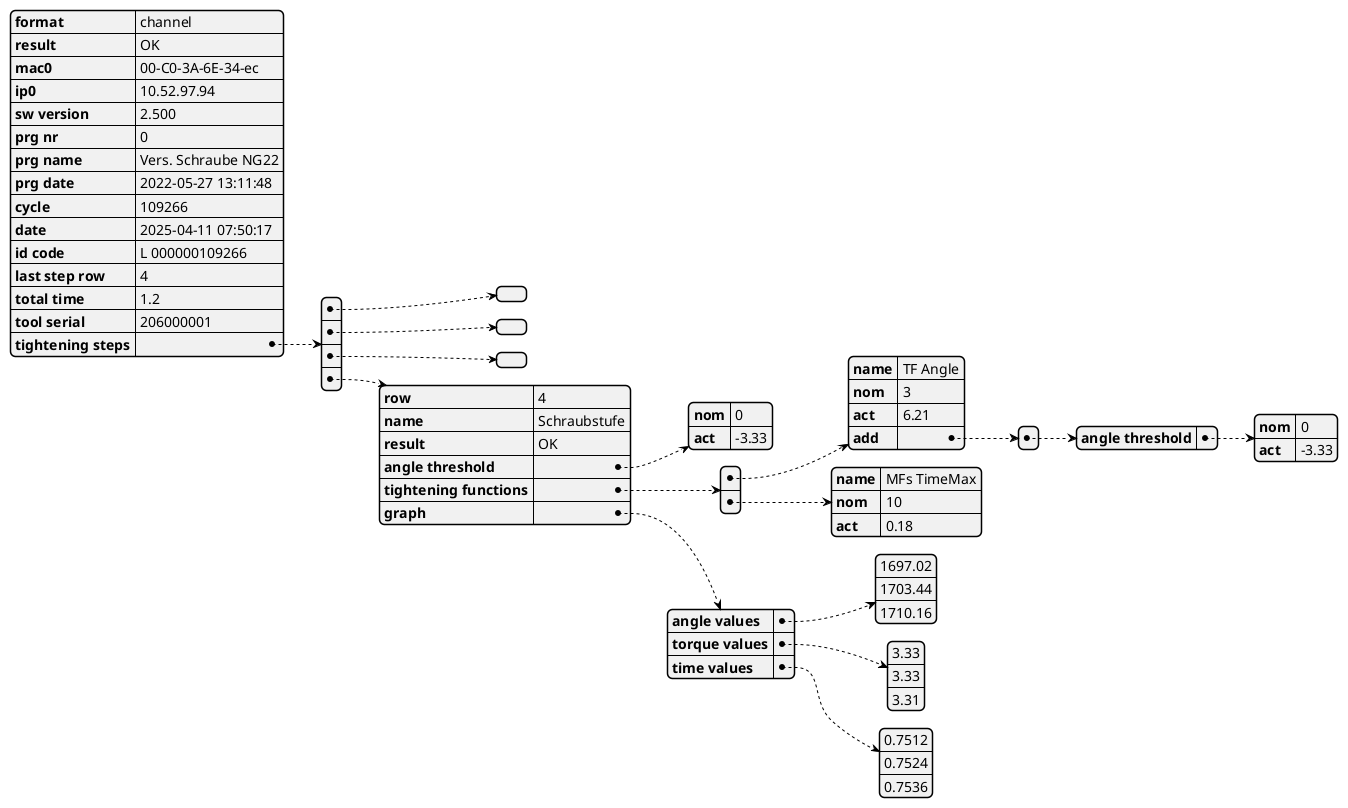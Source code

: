 @startjson  MFV23_Halle101_11461CP
{ 
  "format": "channel",
  "result": "OK",
  "mac0": "00-C0-3A-6E-34-ec",
  "ip0": "10.52.97.94",
  "sw version": "2.500",
  "prg nr": 0,
  "prg name": "Vers. Schraube NG22",
  "prg date": "2022-05-27 13:11:48",
  "cycle": 109266,
  "date": "2025-04-11 07:50:17",
  "id code": "L 000000109266",
  "last step row": "4",
  "total time": "1.2",
  "tool serial": 206000001,
  "tightening steps": [
    {},{},{},{
      "row": "4",
      "name": "Schraubstufe",
      "result": "OK",
      "angle threshold": { "nom": 0, "act": -3.33 },
      "tightening functions": [
        {
          "name": "TF Angle",
          "nom": 3,
          "act": 6.21,
          "add": [{ "angle threshold": { "nom": 0, "act": -3.33 } }]
        },
        { "name": "MFs TimeMax", "nom": 10, "act": 0.18 }
      ],
      "graph": {
        "angle values": [1697.02, 1703.44, 1710.16],
        "torque values": [3.33, 3.33, 3.31],
        "time values": [0.7512, 0.7524, 0.7536]
      }
    }
  ]
}

@endjson
